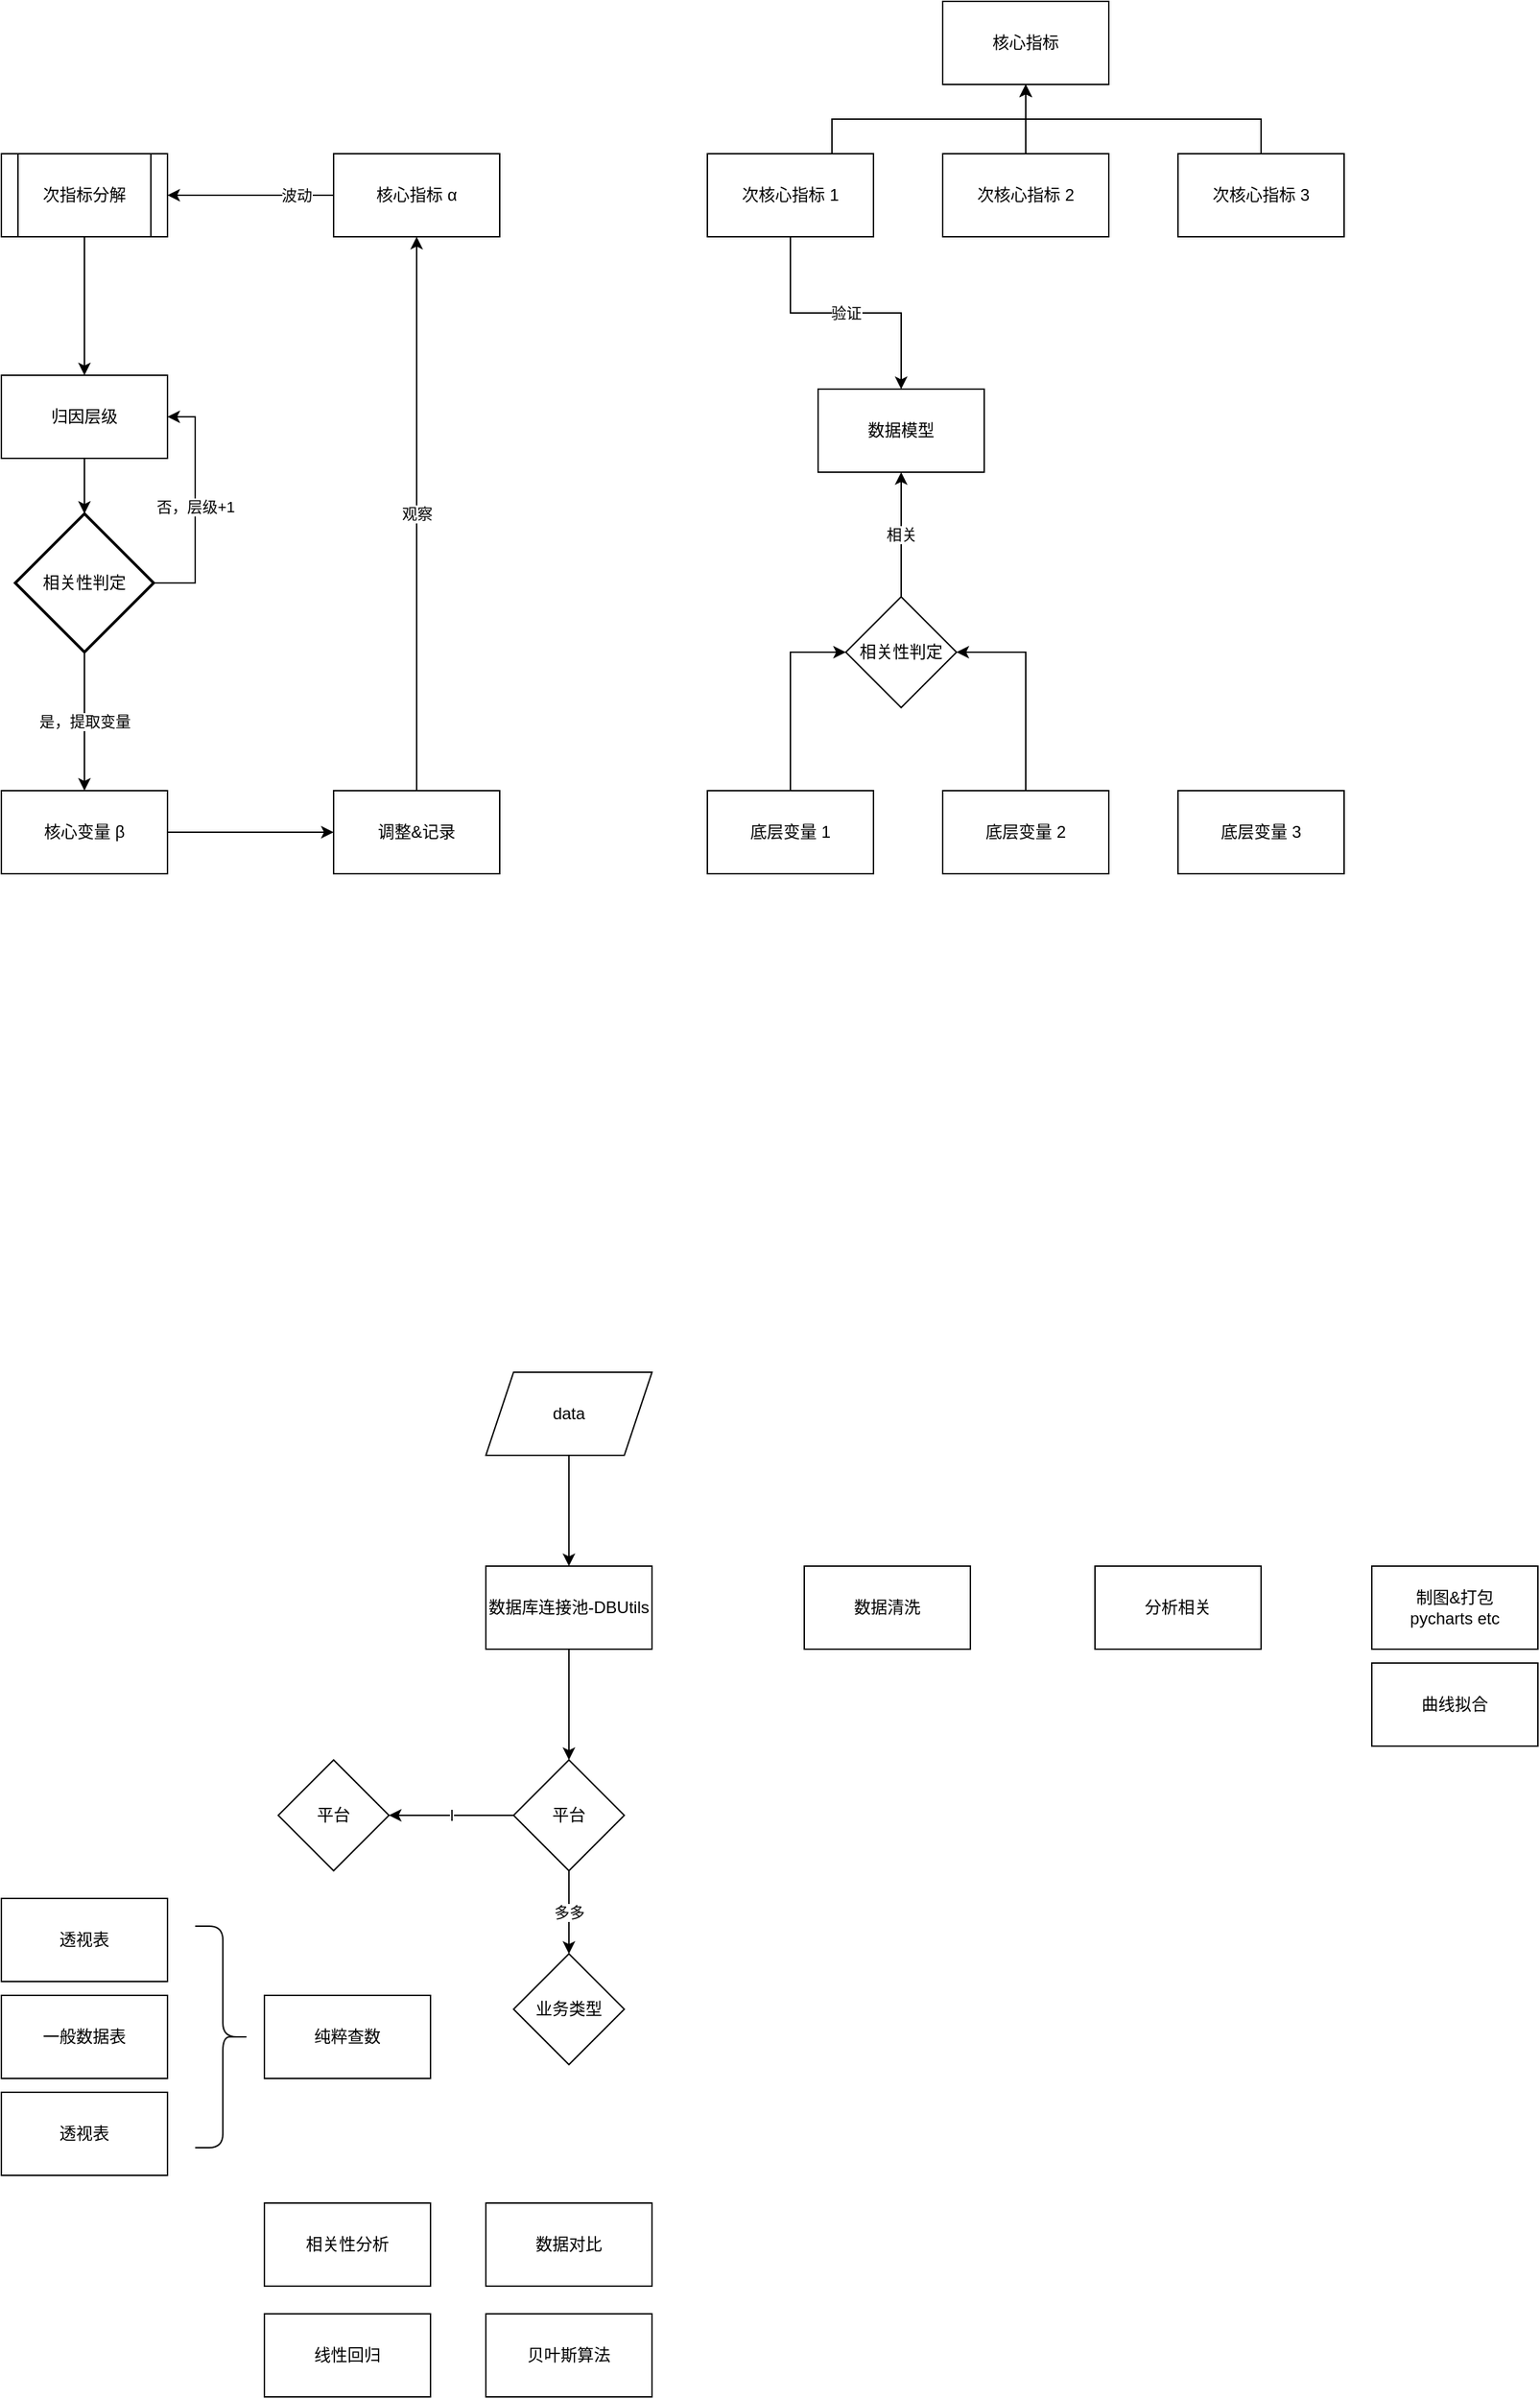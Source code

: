 <mxfile version="20.5.3" type="github">
  <diagram id="Rz6UT0VjQpFJXZLJUA3M" name="第 1 页">
    <mxGraphModel dx="1375" dy="794" grid="1" gridSize="10" guides="1" tooltips="1" connect="0" arrows="1" fold="1" page="1" pageScale="1" pageWidth="827" pageHeight="1169" math="0" shadow="0">
      <root>
        <mxCell id="0" />
        <mxCell id="1" parent="0" />
        <mxCell id="Rtbrfeo4G4_na3K6ehWW-3" value="波动" style="edgeStyle=orthogonalEdgeStyle;rounded=0;orthogonalLoop=1;jettySize=auto;html=1;entryX=1;entryY=0.5;entryDx=0;entryDy=0;" parent="1" source="Rtbrfeo4G4_na3K6ehWW-1" target="Rtbrfeo4G4_na3K6ehWW-23" edge="1">
          <mxGeometry x="-0.548" relative="1" as="geometry">
            <mxPoint as="offset" />
          </mxGeometry>
        </mxCell>
        <mxCell id="Rtbrfeo4G4_na3K6ehWW-1" value="核心指标 α" style="rounded=0;whiteSpace=wrap;html=1;" parent="1" vertex="1">
          <mxGeometry x="330" y="130" width="120" height="60" as="geometry" />
        </mxCell>
        <mxCell id="Rtbrfeo4G4_na3K6ehWW-6" value="是，提取变量" style="edgeStyle=orthogonalEdgeStyle;rounded=0;orthogonalLoop=1;jettySize=auto;html=1;" parent="1" source="Rtbrfeo4G4_na3K6ehWW-2" target="Rtbrfeo4G4_na3K6ehWW-5" edge="1">
          <mxGeometry relative="1" as="geometry" />
        </mxCell>
        <mxCell id="Rtbrfeo4G4_na3K6ehWW-9" value="否，层级+1" style="edgeStyle=orthogonalEdgeStyle;rounded=0;orthogonalLoop=1;jettySize=auto;html=1;entryX=1;entryY=0.5;entryDx=0;entryDy=0;" parent="1" source="Rtbrfeo4G4_na3K6ehWW-2" target="Rtbrfeo4G4_na3K6ehWW-7" edge="1">
          <mxGeometry relative="1" as="geometry">
            <Array as="points">
              <mxPoint x="230" y="440" />
              <mxPoint x="230" y="320" />
            </Array>
          </mxGeometry>
        </mxCell>
        <mxCell id="Rtbrfeo4G4_na3K6ehWW-2" value="相关性判定" style="strokeWidth=2;html=1;shape=mxgraph.flowchart.decision;whiteSpace=wrap;fontFamily=Helvetica;fontSize=12;fontColor=default;align=center;strokeColor=default;fillColor=default;" parent="1" vertex="1">
          <mxGeometry x="100" y="390" width="100" height="100" as="geometry" />
        </mxCell>
        <mxCell id="Rtbrfeo4G4_na3K6ehWW-14" style="edgeStyle=orthogonalEdgeStyle;rounded=0;orthogonalLoop=1;jettySize=auto;html=1;entryX=0;entryY=0.5;entryDx=0;entryDy=0;" parent="1" source="Rtbrfeo4G4_na3K6ehWW-5" target="Rtbrfeo4G4_na3K6ehWW-13" edge="1">
          <mxGeometry relative="1" as="geometry" />
        </mxCell>
        <mxCell id="Rtbrfeo4G4_na3K6ehWW-5" value="核心变量 β" style="rounded=0;whiteSpace=wrap;html=1;" parent="1" vertex="1">
          <mxGeometry x="90" y="590" width="120" height="60" as="geometry" />
        </mxCell>
        <mxCell id="Rtbrfeo4G4_na3K6ehWW-8" value="" style="edgeStyle=orthogonalEdgeStyle;rounded=0;orthogonalLoop=1;jettySize=auto;html=1;" parent="1" source="Rtbrfeo4G4_na3K6ehWW-7" target="Rtbrfeo4G4_na3K6ehWW-2" edge="1">
          <mxGeometry relative="1" as="geometry" />
        </mxCell>
        <mxCell id="Rtbrfeo4G4_na3K6ehWW-7" value="归因层级" style="whiteSpace=wrap;html=1;" parent="1" vertex="1">
          <mxGeometry x="90" y="290" width="120" height="60" as="geometry" />
        </mxCell>
        <mxCell id="Rtbrfeo4G4_na3K6ehWW-15" value="观察" style="edgeStyle=orthogonalEdgeStyle;rounded=0;orthogonalLoop=1;jettySize=auto;html=1;entryX=0.5;entryY=1;entryDx=0;entryDy=0;" parent="1" source="Rtbrfeo4G4_na3K6ehWW-13" target="Rtbrfeo4G4_na3K6ehWW-1" edge="1">
          <mxGeometry relative="1" as="geometry" />
        </mxCell>
        <mxCell id="Rtbrfeo4G4_na3K6ehWW-13" value="调整&amp;amp;记录" style="rounded=0;whiteSpace=wrap;html=1;" parent="1" vertex="1">
          <mxGeometry x="330" y="590" width="120" height="60" as="geometry" />
        </mxCell>
        <mxCell id="Rtbrfeo4G4_na3K6ehWW-25" style="edgeStyle=orthogonalEdgeStyle;rounded=0;orthogonalLoop=1;jettySize=auto;html=1;exitX=0.75;exitY=0;exitDx=0;exitDy=0;entryX=0.5;entryY=1;entryDx=0;entryDy=0;" parent="1" source="Rtbrfeo4G4_na3K6ehWW-16" target="Rtbrfeo4G4_na3K6ehWW-22" edge="1">
          <mxGeometry relative="1" as="geometry" />
        </mxCell>
        <mxCell id="Rtbrfeo4G4_na3K6ehWW-35" value="验证" style="edgeStyle=orthogonalEdgeStyle;rounded=0;orthogonalLoop=1;jettySize=auto;html=1;exitX=0.5;exitY=1;exitDx=0;exitDy=0;entryX=0.5;entryY=0;entryDx=0;entryDy=0;" parent="1" source="Rtbrfeo4G4_na3K6ehWW-16" target="Rtbrfeo4G4_na3K6ehWW-29" edge="1">
          <mxGeometry relative="1" as="geometry" />
        </mxCell>
        <mxCell id="Rtbrfeo4G4_na3K6ehWW-16" value="次核心指标 1" style="rounded=0;whiteSpace=wrap;html=1;" parent="1" vertex="1">
          <mxGeometry x="600" y="130" width="120" height="60" as="geometry" />
        </mxCell>
        <mxCell id="Rtbrfeo4G4_na3K6ehWW-27" style="edgeStyle=orthogonalEdgeStyle;rounded=0;orthogonalLoop=1;jettySize=auto;html=1;exitX=0.5;exitY=0;exitDx=0;exitDy=0;entryX=0.5;entryY=1;entryDx=0;entryDy=0;" parent="1" source="Rtbrfeo4G4_na3K6ehWW-17" target="Rtbrfeo4G4_na3K6ehWW-22" edge="1">
          <mxGeometry relative="1" as="geometry">
            <mxPoint x="830" y="110" as="targetPoint" />
          </mxGeometry>
        </mxCell>
        <mxCell id="Rtbrfeo4G4_na3K6ehWW-17" value="次核心指标 2" style="rounded=0;whiteSpace=wrap;html=1;" parent="1" vertex="1">
          <mxGeometry x="770" y="130" width="120" height="60" as="geometry" />
        </mxCell>
        <mxCell id="Rtbrfeo4G4_na3K6ehWW-28" style="edgeStyle=orthogonalEdgeStyle;rounded=0;orthogonalLoop=1;jettySize=auto;html=1;exitX=0.5;exitY=0;exitDx=0;exitDy=0;entryX=0.5;entryY=1;entryDx=0;entryDy=0;" parent="1" source="Rtbrfeo4G4_na3K6ehWW-18" target="Rtbrfeo4G4_na3K6ehWW-22" edge="1">
          <mxGeometry relative="1" as="geometry" />
        </mxCell>
        <mxCell id="Rtbrfeo4G4_na3K6ehWW-18" value="次核心指标 3" style="rounded=0;whiteSpace=wrap;html=1;" parent="1" vertex="1">
          <mxGeometry x="940" y="130" width="120" height="60" as="geometry" />
        </mxCell>
        <mxCell id="Rtbrfeo4G4_na3K6ehWW-32" style="edgeStyle=orthogonalEdgeStyle;rounded=0;orthogonalLoop=1;jettySize=auto;html=1;exitX=0.5;exitY=0;exitDx=0;exitDy=0;entryX=0;entryY=0.5;entryDx=0;entryDy=0;" parent="1" source="Rtbrfeo4G4_na3K6ehWW-19" target="Rtbrfeo4G4_na3K6ehWW-31" edge="1">
          <mxGeometry relative="1" as="geometry" />
        </mxCell>
        <mxCell id="Rtbrfeo4G4_na3K6ehWW-19" value="底层变量 1" style="rounded=0;whiteSpace=wrap;html=1;" parent="1" vertex="1">
          <mxGeometry x="600" y="590" width="120" height="60" as="geometry" />
        </mxCell>
        <mxCell id="Rtbrfeo4G4_na3K6ehWW-33" style="edgeStyle=orthogonalEdgeStyle;rounded=0;orthogonalLoop=1;jettySize=auto;html=1;exitX=0.5;exitY=0;exitDx=0;exitDy=0;entryX=1;entryY=0.5;entryDx=0;entryDy=0;" parent="1" source="Rtbrfeo4G4_na3K6ehWW-20" target="Rtbrfeo4G4_na3K6ehWW-31" edge="1">
          <mxGeometry relative="1" as="geometry" />
        </mxCell>
        <mxCell id="Rtbrfeo4G4_na3K6ehWW-20" value="底层变量 2" style="rounded=0;whiteSpace=wrap;html=1;" parent="1" vertex="1">
          <mxGeometry x="770" y="590" width="120" height="60" as="geometry" />
        </mxCell>
        <mxCell id="Rtbrfeo4G4_na3K6ehWW-21" value="底层变量 3" style="rounded=0;whiteSpace=wrap;html=1;" parent="1" vertex="1">
          <mxGeometry x="940" y="590" width="120" height="60" as="geometry" />
        </mxCell>
        <mxCell id="Rtbrfeo4G4_na3K6ehWW-22" value="核心指标" style="rounded=0;whiteSpace=wrap;html=1;" parent="1" vertex="1">
          <mxGeometry x="770" y="20" width="120" height="60" as="geometry" />
        </mxCell>
        <mxCell id="Rtbrfeo4G4_na3K6ehWW-24" value="" style="edgeStyle=orthogonalEdgeStyle;rounded=0;orthogonalLoop=1;jettySize=auto;html=1;" parent="1" source="Rtbrfeo4G4_na3K6ehWW-23" target="Rtbrfeo4G4_na3K6ehWW-7" edge="1">
          <mxGeometry relative="1" as="geometry" />
        </mxCell>
        <mxCell id="Rtbrfeo4G4_na3K6ehWW-23" value="次指标分解" style="shape=process;whiteSpace=wrap;html=1;backgroundOutline=1;" parent="1" vertex="1">
          <mxGeometry x="90" y="130" width="120" height="60" as="geometry" />
        </mxCell>
        <mxCell id="Rtbrfeo4G4_na3K6ehWW-29" value="数据模型" style="rounded=0;whiteSpace=wrap;html=1;" parent="1" vertex="1">
          <mxGeometry x="680" y="300" width="120" height="60" as="geometry" />
        </mxCell>
        <mxCell id="Rtbrfeo4G4_na3K6ehWW-34" value="相关" style="edgeStyle=orthogonalEdgeStyle;rounded=0;orthogonalLoop=1;jettySize=auto;html=1;exitX=0.5;exitY=0;exitDx=0;exitDy=0;entryX=0.5;entryY=1;entryDx=0;entryDy=0;" parent="1" source="Rtbrfeo4G4_na3K6ehWW-31" target="Rtbrfeo4G4_na3K6ehWW-29" edge="1">
          <mxGeometry relative="1" as="geometry" />
        </mxCell>
        <mxCell id="Rtbrfeo4G4_na3K6ehWW-31" value="相关性判定" style="rhombus;whiteSpace=wrap;html=1;" parent="1" vertex="1">
          <mxGeometry x="700" y="450" width="80" height="80" as="geometry" />
        </mxCell>
        <mxCell id="aIiReyNt7j9mCZiXyGev-3" value="" style="edgeStyle=orthogonalEdgeStyle;rounded=0;orthogonalLoop=1;jettySize=auto;html=1;" edge="1" parent="1" source="aIiReyNt7j9mCZiXyGev-1" target="aIiReyNt7j9mCZiXyGev-2">
          <mxGeometry relative="1" as="geometry" />
        </mxCell>
        <mxCell id="aIiReyNt7j9mCZiXyGev-1" value="data" style="shape=parallelogram;perimeter=parallelogramPerimeter;whiteSpace=wrap;html=1;fixedSize=1;fontFamily=Helvetica;fontSize=12;fontColor=default;align=center;strokeColor=default;fillColor=default;" vertex="1" parent="1">
          <mxGeometry x="440" y="1010" width="120" height="60" as="geometry" />
        </mxCell>
        <mxCell id="aIiReyNt7j9mCZiXyGev-5" value="" style="edgeStyle=orthogonalEdgeStyle;rounded=0;orthogonalLoop=1;jettySize=auto;html=1;" edge="1" parent="1" source="aIiReyNt7j9mCZiXyGev-2">
          <mxGeometry relative="1" as="geometry">
            <mxPoint x="500" y="1290" as="targetPoint" />
          </mxGeometry>
        </mxCell>
        <mxCell id="aIiReyNt7j9mCZiXyGev-2" value="数据库连接池-DBUtils" style="whiteSpace=wrap;html=1;" vertex="1" parent="1">
          <mxGeometry x="440" y="1150" width="120" height="60" as="geometry" />
        </mxCell>
        <mxCell id="aIiReyNt7j9mCZiXyGev-6" value="数据清洗" style="rounded=0;whiteSpace=wrap;html=1;" vertex="1" parent="1">
          <mxGeometry x="670" y="1150" width="120" height="60" as="geometry" />
        </mxCell>
        <mxCell id="aIiReyNt7j9mCZiXyGev-7" value="制图&amp;amp;打包&lt;br&gt;pycharts etc" style="rounded=0;whiteSpace=wrap;html=1;" vertex="1" parent="1">
          <mxGeometry x="1080" y="1150" width="120" height="60" as="geometry" />
        </mxCell>
        <mxCell id="aIiReyNt7j9mCZiXyGev-8" value="分析相关" style="rounded=0;whiteSpace=wrap;html=1;" vertex="1" parent="1">
          <mxGeometry x="880" y="1150" width="120" height="60" as="geometry" />
        </mxCell>
        <mxCell id="aIiReyNt7j9mCZiXyGev-11" value="多多" style="edgeStyle=orthogonalEdgeStyle;rounded=0;orthogonalLoop=1;jettySize=auto;html=1;" edge="1" parent="1" source="aIiReyNt7j9mCZiXyGev-9" target="aIiReyNt7j9mCZiXyGev-10">
          <mxGeometry relative="1" as="geometry" />
        </mxCell>
        <mxCell id="aIiReyNt7j9mCZiXyGev-13" value="l" style="edgeStyle=orthogonalEdgeStyle;rounded=0;orthogonalLoop=1;jettySize=auto;html=1;" edge="1" parent="1" source="aIiReyNt7j9mCZiXyGev-9" target="aIiReyNt7j9mCZiXyGev-12">
          <mxGeometry relative="1" as="geometry" />
        </mxCell>
        <mxCell id="aIiReyNt7j9mCZiXyGev-9" value="平台" style="rhombus;whiteSpace=wrap;html=1;" vertex="1" parent="1">
          <mxGeometry x="460" y="1290" width="80" height="80" as="geometry" />
        </mxCell>
        <mxCell id="aIiReyNt7j9mCZiXyGev-10" value="业务类型" style="rhombus;whiteSpace=wrap;html=1;" vertex="1" parent="1">
          <mxGeometry x="460" y="1430" width="80" height="80" as="geometry" />
        </mxCell>
        <mxCell id="aIiReyNt7j9mCZiXyGev-12" value="平台" style="rhombus;whiteSpace=wrap;html=1;" vertex="1" parent="1">
          <mxGeometry x="290" y="1290" width="80" height="80" as="geometry" />
        </mxCell>
        <mxCell id="aIiReyNt7j9mCZiXyGev-14" value="纯粹查数" style="whiteSpace=wrap;html=1;" vertex="1" parent="1">
          <mxGeometry x="280" y="1460" width="120" height="60" as="geometry" />
        </mxCell>
        <mxCell id="aIiReyNt7j9mCZiXyGev-16" value="相关性分析" style="whiteSpace=wrap;html=1;" vertex="1" parent="1">
          <mxGeometry x="280" y="1610" width="120" height="60" as="geometry" />
        </mxCell>
        <mxCell id="aIiReyNt7j9mCZiXyGev-17" value="曲线拟合" style="whiteSpace=wrap;html=1;" vertex="1" parent="1">
          <mxGeometry x="1080" y="1220" width="120" height="60" as="geometry" />
        </mxCell>
        <mxCell id="aIiReyNt7j9mCZiXyGev-18" value="数据对比" style="whiteSpace=wrap;html=1;" vertex="1" parent="1">
          <mxGeometry x="440" y="1610" width="120" height="60" as="geometry" />
        </mxCell>
        <mxCell id="aIiReyNt7j9mCZiXyGev-19" value="透视表" style="rounded=0;whiteSpace=wrap;html=1;" vertex="1" parent="1">
          <mxGeometry x="90" y="1390" width="120" height="60" as="geometry" />
        </mxCell>
        <mxCell id="aIiReyNt7j9mCZiXyGev-20" value="一般数据表" style="rounded=0;whiteSpace=wrap;html=1;" vertex="1" parent="1">
          <mxGeometry x="90" y="1460" width="120" height="60" as="geometry" />
        </mxCell>
        <mxCell id="aIiReyNt7j9mCZiXyGev-21" value="透视表" style="rounded=0;whiteSpace=wrap;html=1;" vertex="1" parent="1">
          <mxGeometry x="90" y="1530" width="120" height="60" as="geometry" />
        </mxCell>
        <mxCell id="aIiReyNt7j9mCZiXyGev-27" value="" style="shape=curlyBracket;whiteSpace=wrap;html=1;rounded=1;flipH=1;labelPosition=right;verticalLabelPosition=middle;align=left;verticalAlign=middle;size=0.5;" vertex="1" parent="1">
          <mxGeometry x="230" y="1410" width="40" height="160" as="geometry" />
        </mxCell>
        <mxCell id="aIiReyNt7j9mCZiXyGev-28" value="线性回归" style="whiteSpace=wrap;html=1;" vertex="1" parent="1">
          <mxGeometry x="280" y="1690" width="120" height="60" as="geometry" />
        </mxCell>
        <mxCell id="aIiReyNt7j9mCZiXyGev-29" value="贝叶斯算法" style="whiteSpace=wrap;html=1;" vertex="1" parent="1">
          <mxGeometry x="440" y="1690" width="120" height="60" as="geometry" />
        </mxCell>
      </root>
    </mxGraphModel>
  </diagram>
</mxfile>
